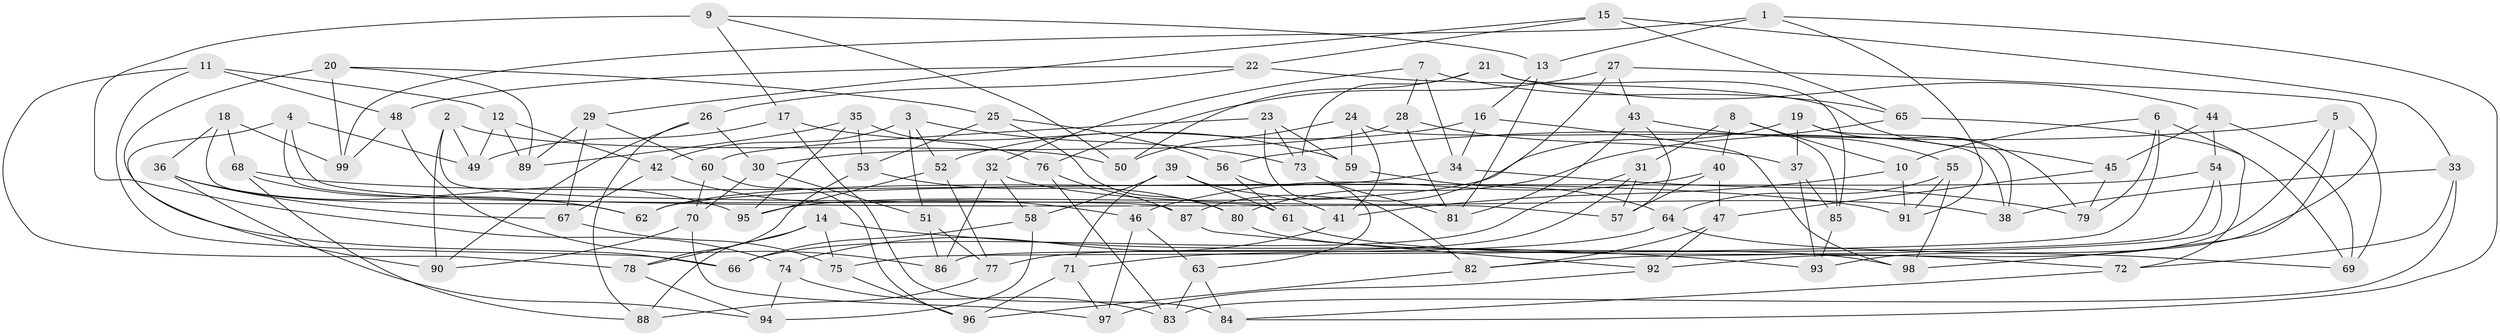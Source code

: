 // Generated by graph-tools (version 1.1) at 2025/50/03/09/25 03:50:50]
// undirected, 99 vertices, 198 edges
graph export_dot {
graph [start="1"]
  node [color=gray90,style=filled];
  1;
  2;
  3;
  4;
  5;
  6;
  7;
  8;
  9;
  10;
  11;
  12;
  13;
  14;
  15;
  16;
  17;
  18;
  19;
  20;
  21;
  22;
  23;
  24;
  25;
  26;
  27;
  28;
  29;
  30;
  31;
  32;
  33;
  34;
  35;
  36;
  37;
  38;
  39;
  40;
  41;
  42;
  43;
  44;
  45;
  46;
  47;
  48;
  49;
  50;
  51;
  52;
  53;
  54;
  55;
  56;
  57;
  58;
  59;
  60;
  61;
  62;
  63;
  64;
  65;
  66;
  67;
  68;
  69;
  70;
  71;
  72;
  73;
  74;
  75;
  76;
  77;
  78;
  79;
  80;
  81;
  82;
  83;
  84;
  85;
  86;
  87;
  88;
  89;
  90;
  91;
  92;
  93;
  94;
  95;
  96;
  97;
  98;
  99;
  1 -- 13;
  1 -- 99;
  1 -- 91;
  1 -- 84;
  2 -- 50;
  2 -- 87;
  2 -- 90;
  2 -- 49;
  3 -- 51;
  3 -- 42;
  3 -- 52;
  3 -- 73;
  4 -- 61;
  4 -- 90;
  4 -- 57;
  4 -- 49;
  5 -- 98;
  5 -- 69;
  5 -- 56;
  5 -- 92;
  6 -- 79;
  6 -- 72;
  6 -- 10;
  6 -- 75;
  7 -- 32;
  7 -- 28;
  7 -- 34;
  7 -- 65;
  8 -- 10;
  8 -- 31;
  8 -- 40;
  8 -- 85;
  9 -- 74;
  9 -- 50;
  9 -- 13;
  9 -- 17;
  10 -- 91;
  10 -- 41;
  11 -- 66;
  11 -- 48;
  11 -- 78;
  11 -- 12;
  12 -- 89;
  12 -- 49;
  12 -- 42;
  13 -- 81;
  13 -- 16;
  14 -- 75;
  14 -- 88;
  14 -- 78;
  14 -- 93;
  15 -- 29;
  15 -- 65;
  15 -- 22;
  15 -- 33;
  16 -- 34;
  16 -- 52;
  16 -- 98;
  17 -- 59;
  17 -- 84;
  17 -- 49;
  18 -- 36;
  18 -- 62;
  18 -- 99;
  18 -- 68;
  19 -- 95;
  19 -- 79;
  19 -- 38;
  19 -- 37;
  20 -- 89;
  20 -- 66;
  20 -- 99;
  20 -- 25;
  21 -- 50;
  21 -- 85;
  21 -- 73;
  21 -- 44;
  22 -- 48;
  22 -- 26;
  22 -- 45;
  23 -- 60;
  23 -- 59;
  23 -- 73;
  23 -- 82;
  24 -- 41;
  24 -- 38;
  24 -- 59;
  24 -- 50;
  25 -- 80;
  25 -- 53;
  25 -- 56;
  26 -- 30;
  26 -- 88;
  26 -- 90;
  27 -- 76;
  27 -- 43;
  27 -- 93;
  27 -- 87;
  28 -- 37;
  28 -- 30;
  28 -- 81;
  29 -- 67;
  29 -- 89;
  29 -- 60;
  30 -- 51;
  30 -- 70;
  31 -- 77;
  31 -- 57;
  31 -- 66;
  32 -- 38;
  32 -- 58;
  32 -- 86;
  33 -- 72;
  33 -- 38;
  33 -- 83;
  34 -- 79;
  34 -- 62;
  35 -- 95;
  35 -- 76;
  35 -- 89;
  35 -- 53;
  36 -- 62;
  36 -- 67;
  36 -- 94;
  37 -- 93;
  37 -- 85;
  39 -- 41;
  39 -- 71;
  39 -- 58;
  39 -- 61;
  40 -- 47;
  40 -- 57;
  40 -- 46;
  41 -- 74;
  42 -- 46;
  42 -- 67;
  43 -- 81;
  43 -- 57;
  43 -- 55;
  44 -- 45;
  44 -- 69;
  44 -- 54;
  45 -- 47;
  45 -- 79;
  46 -- 63;
  46 -- 97;
  47 -- 92;
  47 -- 82;
  48 -- 86;
  48 -- 99;
  51 -- 77;
  51 -- 86;
  52 -- 77;
  52 -- 95;
  53 -- 78;
  53 -- 80;
  54 -- 82;
  54 -- 62;
  54 -- 86;
  55 -- 91;
  55 -- 98;
  55 -- 64;
  56 -- 63;
  56 -- 61;
  58 -- 66;
  58 -- 94;
  59 -- 64;
  60 -- 96;
  60 -- 70;
  61 -- 72;
  63 -- 84;
  63 -- 83;
  64 -- 71;
  64 -- 69;
  65 -- 80;
  65 -- 69;
  67 -- 75;
  68 -- 88;
  68 -- 91;
  68 -- 95;
  70 -- 97;
  70 -- 90;
  71 -- 96;
  71 -- 97;
  72 -- 84;
  73 -- 81;
  74 -- 94;
  74 -- 83;
  75 -- 96;
  76 -- 83;
  76 -- 87;
  77 -- 88;
  78 -- 94;
  80 -- 98;
  82 -- 96;
  85 -- 93;
  87 -- 92;
  92 -- 97;
}
